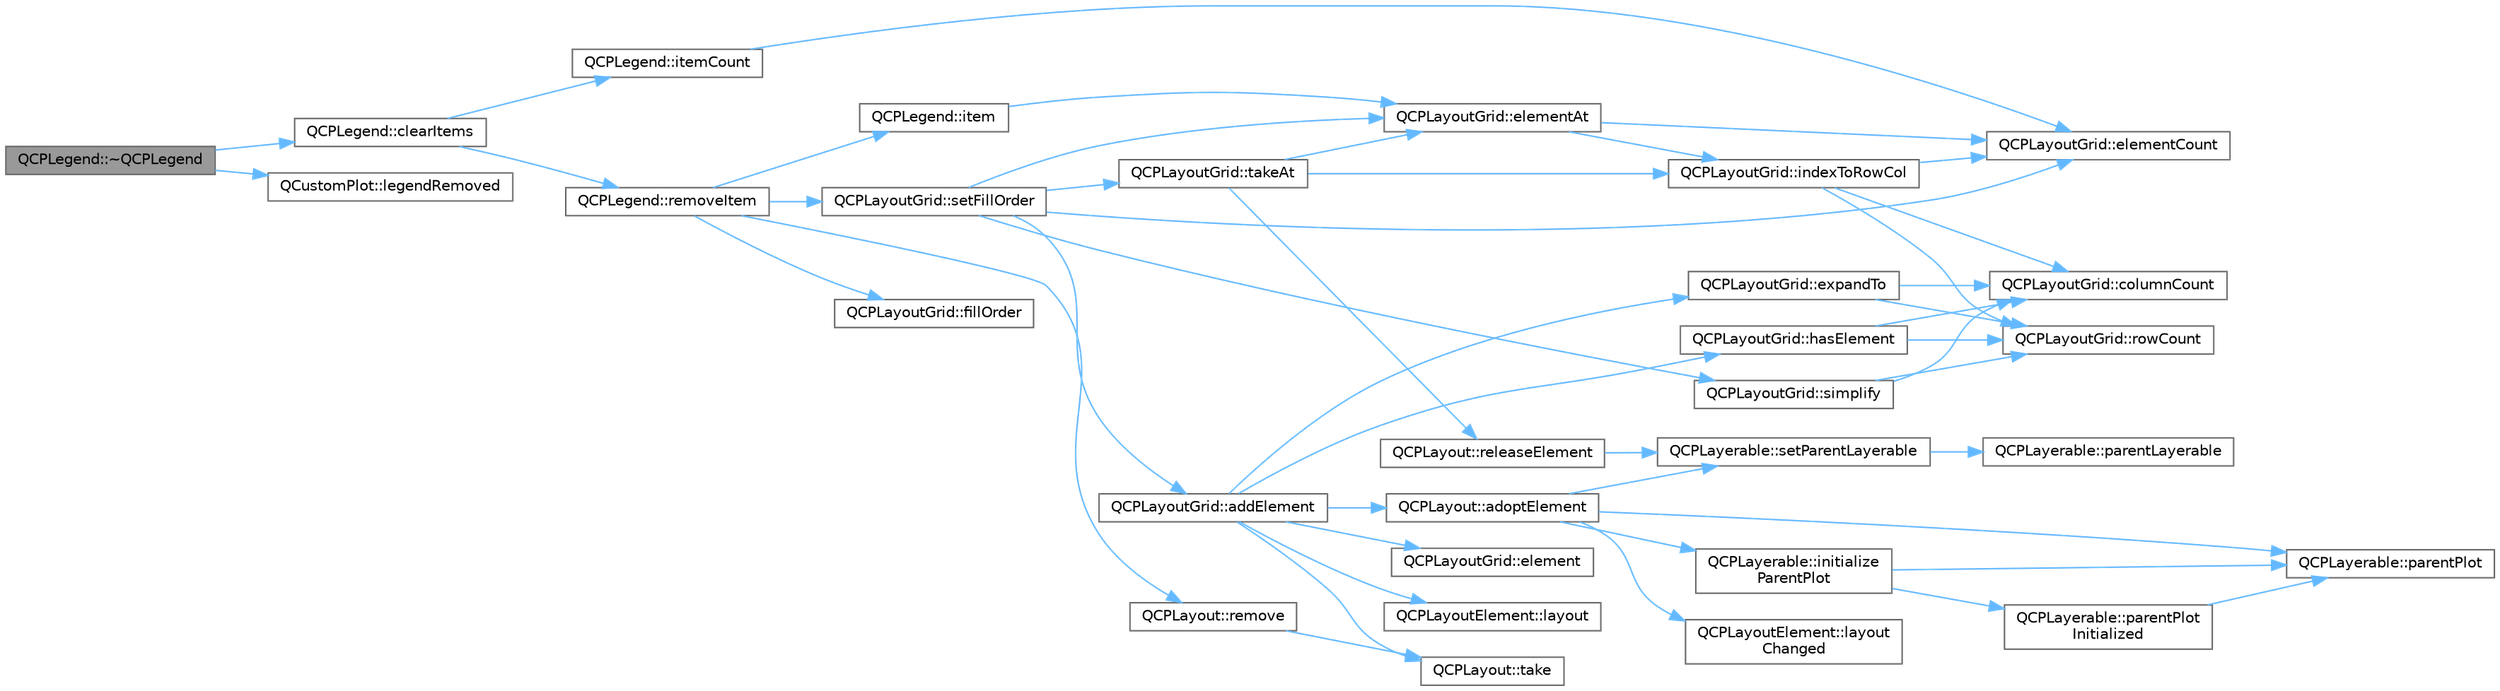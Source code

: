 digraph "QCPLegend::~QCPLegend"
{
 // LATEX_PDF_SIZE
  bgcolor="transparent";
  edge [fontname=Helvetica,fontsize=10,labelfontname=Helvetica,labelfontsize=10];
  node [fontname=Helvetica,fontsize=10,shape=box,height=0.2,width=0.4];
  rankdir="LR";
  Node1 [label="QCPLegend::~QCPLegend",height=0.2,width=0.4,color="gray40", fillcolor="grey60", style="filled", fontcolor="black",tooltip=" "];
  Node1 -> Node2 [color="steelblue1",style="solid"];
  Node2 [label="QCPLegend::clearItems",height=0.2,width=0.4,color="grey40", fillcolor="white", style="filled",URL="$class_q_c_p_legend.html#a24795c7250eb5214fcea16b7217b4dfb",tooltip=" "];
  Node2 -> Node3 [color="steelblue1",style="solid"];
  Node3 [label="QCPLegend::itemCount",height=0.2,width=0.4,color="grey40", fillcolor="white", style="filled",URL="$class_q_c_p_legend.html#a57ab86ab8b2a3762d4c1455eb5452c88",tooltip=" "];
  Node3 -> Node4 [color="steelblue1",style="solid"];
  Node4 [label="QCPLayoutGrid::elementCount",height=0.2,width=0.4,color="grey40", fillcolor="white", style="filled",URL="$class_q_c_p_layout_grid.html#a9a8942aface780a02445ebcf14c48513",tooltip=" "];
  Node2 -> Node5 [color="steelblue1",style="solid"];
  Node5 [label="QCPLegend::removeItem",height=0.2,width=0.4,color="grey40", fillcolor="white", style="filled",URL="$class_q_c_p_legend.html#ac91595c3eaa746fe6321d2eb952c63bb",tooltip=" "];
  Node5 -> Node6 [color="steelblue1",style="solid"];
  Node6 [label="QCPLayoutGrid::fillOrder",height=0.2,width=0.4,color="grey40", fillcolor="white", style="filled",URL="$class_q_c_p_layout_grid.html#a6cb6563a13759222ad92ae397bd6c27e",tooltip=" "];
  Node5 -> Node7 [color="steelblue1",style="solid"];
  Node7 [label="QCPLegend::item",height=0.2,width=0.4,color="grey40", fillcolor="white", style="filled",URL="$class_q_c_p_legend.html#acfe9694c45104a3359d3806ed366fcf7",tooltip=" "];
  Node7 -> Node8 [color="steelblue1",style="solid"];
  Node8 [label="QCPLayoutGrid::elementAt",height=0.2,width=0.4,color="grey40", fillcolor="white", style="filled",URL="$class_q_c_p_layout_grid.html#a4288f174082555f6bd92021bdedb75dc",tooltip=" "];
  Node8 -> Node4 [color="steelblue1",style="solid"];
  Node8 -> Node9 [color="steelblue1",style="solid"];
  Node9 [label="QCPLayoutGrid::indexToRowCol",height=0.2,width=0.4,color="grey40", fillcolor="white", style="filled",URL="$class_q_c_p_layout_grid.html#a577223db920e2acb34bc1091080c76d1",tooltip=" "];
  Node9 -> Node10 [color="steelblue1",style="solid"];
  Node10 [label="QCPLayoutGrid::columnCount",height=0.2,width=0.4,color="grey40", fillcolor="white", style="filled",URL="$class_q_c_p_layout_grid.html#a1a2962cbf45011405b64b913afa8e7a2",tooltip=" "];
  Node9 -> Node4 [color="steelblue1",style="solid"];
  Node9 -> Node11 [color="steelblue1",style="solid"];
  Node11 [label="QCPLayoutGrid::rowCount",height=0.2,width=0.4,color="grey40", fillcolor="white", style="filled",URL="$class_q_c_p_layout_grid.html#a19c66fd76cbce58a8e94f33797e0c0aa",tooltip=" "];
  Node5 -> Node12 [color="steelblue1",style="solid"];
  Node12 [label="QCPLayout::remove",height=0.2,width=0.4,color="grey40", fillcolor="white", style="filled",URL="$class_q_c_p_layout.html#a6c58f537d8086f352576ab7c5b15d0bc",tooltip=" "];
  Node12 -> Node13 [color="steelblue1",style="solid"];
  Node13 [label="QCPLayout::take",height=0.2,width=0.4,color="grey40", fillcolor="white", style="filled",URL="$class_q_c_p_layout.html#ada26cd17e56472b0b4d7fbbc96873e4c",tooltip=" "];
  Node5 -> Node14 [color="steelblue1",style="solid"];
  Node14 [label="QCPLayoutGrid::setFillOrder",height=0.2,width=0.4,color="grey40", fillcolor="white", style="filled",URL="$class_q_c_p_layout_grid.html#affc2f3cfd22f28698c5b29b960d2a391",tooltip=" "];
  Node14 -> Node15 [color="steelblue1",style="solid"];
  Node15 [label="QCPLayoutGrid::addElement",height=0.2,width=0.4,color="grey40", fillcolor="white", style="filled",URL="$class_q_c_p_layout_grid.html#adff1a2ca691ed83d2d24a4cd1fe17012",tooltip=" "];
  Node15 -> Node16 [color="steelblue1",style="solid"];
  Node16 [label="QCPLayout::adoptElement",height=0.2,width=0.4,color="grey40", fillcolor="white", style="filled",URL="$class_q_c_p_layout.html#af6dbbc24156a808da29cd1ec031729a3",tooltip=" "];
  Node16 -> Node17 [color="steelblue1",style="solid"];
  Node17 [label="QCPLayerable::initialize\lParentPlot",height=0.2,width=0.4,color="grey40", fillcolor="white", style="filled",URL="$class_q_c_p_layerable.html#a8cbe5a0c9a5674249982f5ca5f8e02bc",tooltip=" "];
  Node17 -> Node18 [color="steelblue1",style="solid"];
  Node18 [label="QCPLayerable::parentPlot",height=0.2,width=0.4,color="grey40", fillcolor="white", style="filled",URL="$class_q_c_p_layerable.html#a36ed5b292b90934b524a4e5866a3526c",tooltip=" "];
  Node17 -> Node19 [color="steelblue1",style="solid"];
  Node19 [label="QCPLayerable::parentPlot\lInitialized",height=0.2,width=0.4,color="grey40", fillcolor="white", style="filled",URL="$class_q_c_p_layerable.html#ab20b7dbd8e0249ed61adb9622c427382",tooltip=" "];
  Node19 -> Node18 [color="steelblue1",style="solid"];
  Node16 -> Node20 [color="steelblue1",style="solid"];
  Node20 [label="QCPLayoutElement::layout\lChanged",height=0.2,width=0.4,color="grey40", fillcolor="white", style="filled",URL="$class_q_c_p_layout_element.html#a765f041a73af0c2de41b41a5a03e31a4",tooltip=" "];
  Node16 -> Node18 [color="steelblue1",style="solid"];
  Node16 -> Node21 [color="steelblue1",style="solid"];
  Node21 [label="QCPLayerable::setParentLayerable",height=0.2,width=0.4,color="grey40", fillcolor="white", style="filled",URL="$class_q_c_p_layerable.html#aa23c893671f1f6744ac235cf2204cf3a",tooltip=" "];
  Node21 -> Node22 [color="steelblue1",style="solid"];
  Node22 [label="QCPLayerable::parentLayerable",height=0.2,width=0.4,color="grey40", fillcolor="white", style="filled",URL="$class_q_c_p_layerable.html#aa78b7e644d2c519e1a9a6f2ac5fcd858",tooltip=" "];
  Node15 -> Node23 [color="steelblue1",style="solid"];
  Node23 [label="QCPLayoutGrid::element",height=0.2,width=0.4,color="grey40", fillcolor="white", style="filled",URL="$class_q_c_p_layout_grid.html#a602b426609b4411cf6a93c3ddf3a381a",tooltip=" "];
  Node15 -> Node24 [color="steelblue1",style="solid"];
  Node24 [label="QCPLayoutGrid::expandTo",height=0.2,width=0.4,color="grey40", fillcolor="white", style="filled",URL="$class_q_c_p_layout_grid.html#a886c0dcbabd51a45da399e044552b685",tooltip=" "];
  Node24 -> Node10 [color="steelblue1",style="solid"];
  Node24 -> Node11 [color="steelblue1",style="solid"];
  Node15 -> Node25 [color="steelblue1",style="solid"];
  Node25 [label="QCPLayoutGrid::hasElement",height=0.2,width=0.4,color="grey40", fillcolor="white", style="filled",URL="$class_q_c_p_layout_grid.html#ab0cf4f7edc9414a3bfaddac0f46dc0a0",tooltip=" "];
  Node25 -> Node10 [color="steelblue1",style="solid"];
  Node25 -> Node11 [color="steelblue1",style="solid"];
  Node15 -> Node26 [color="steelblue1",style="solid"];
  Node26 [label="QCPLayoutElement::layout",height=0.2,width=0.4,color="grey40", fillcolor="white", style="filled",URL="$class_q_c_p_layout_element.html#a4efdcbde9d28f410e5ef166c9d691deb",tooltip=" "];
  Node15 -> Node13 [color="steelblue1",style="solid"];
  Node14 -> Node8 [color="steelblue1",style="solid"];
  Node14 -> Node4 [color="steelblue1",style="solid"];
  Node14 -> Node27 [color="steelblue1",style="solid"];
  Node27 [label="QCPLayoutGrid::simplify",height=0.2,width=0.4,color="grey40", fillcolor="white", style="filled",URL="$class_q_c_p_layout_grid.html#a38621ca7aa633b6a9a88617df7f08672",tooltip=" "];
  Node27 -> Node10 [color="steelblue1",style="solid"];
  Node27 -> Node11 [color="steelblue1",style="solid"];
  Node14 -> Node28 [color="steelblue1",style="solid"];
  Node28 [label="QCPLayoutGrid::takeAt",height=0.2,width=0.4,color="grey40", fillcolor="white", style="filled",URL="$class_q_c_p_layout_grid.html#a17dd220234d1bbf8835abcc666384d45",tooltip=" "];
  Node28 -> Node8 [color="steelblue1",style="solid"];
  Node28 -> Node9 [color="steelblue1",style="solid"];
  Node28 -> Node29 [color="steelblue1",style="solid"];
  Node29 [label="QCPLayout::releaseElement",height=0.2,width=0.4,color="grey40", fillcolor="white", style="filled",URL="$class_q_c_p_layout.html#a4afbb4bef0071f72f91afdac4433a18e",tooltip=" "];
  Node29 -> Node21 [color="steelblue1",style="solid"];
  Node1 -> Node30 [color="steelblue1",style="solid"];
  Node30 [label="QCustomPlot::legendRemoved",height=0.2,width=0.4,color="grey40", fillcolor="white", style="filled",URL="$class_q_custom_plot.html#a9d173454555021c9ffd4f675c4d9037a",tooltip=" "];
}
